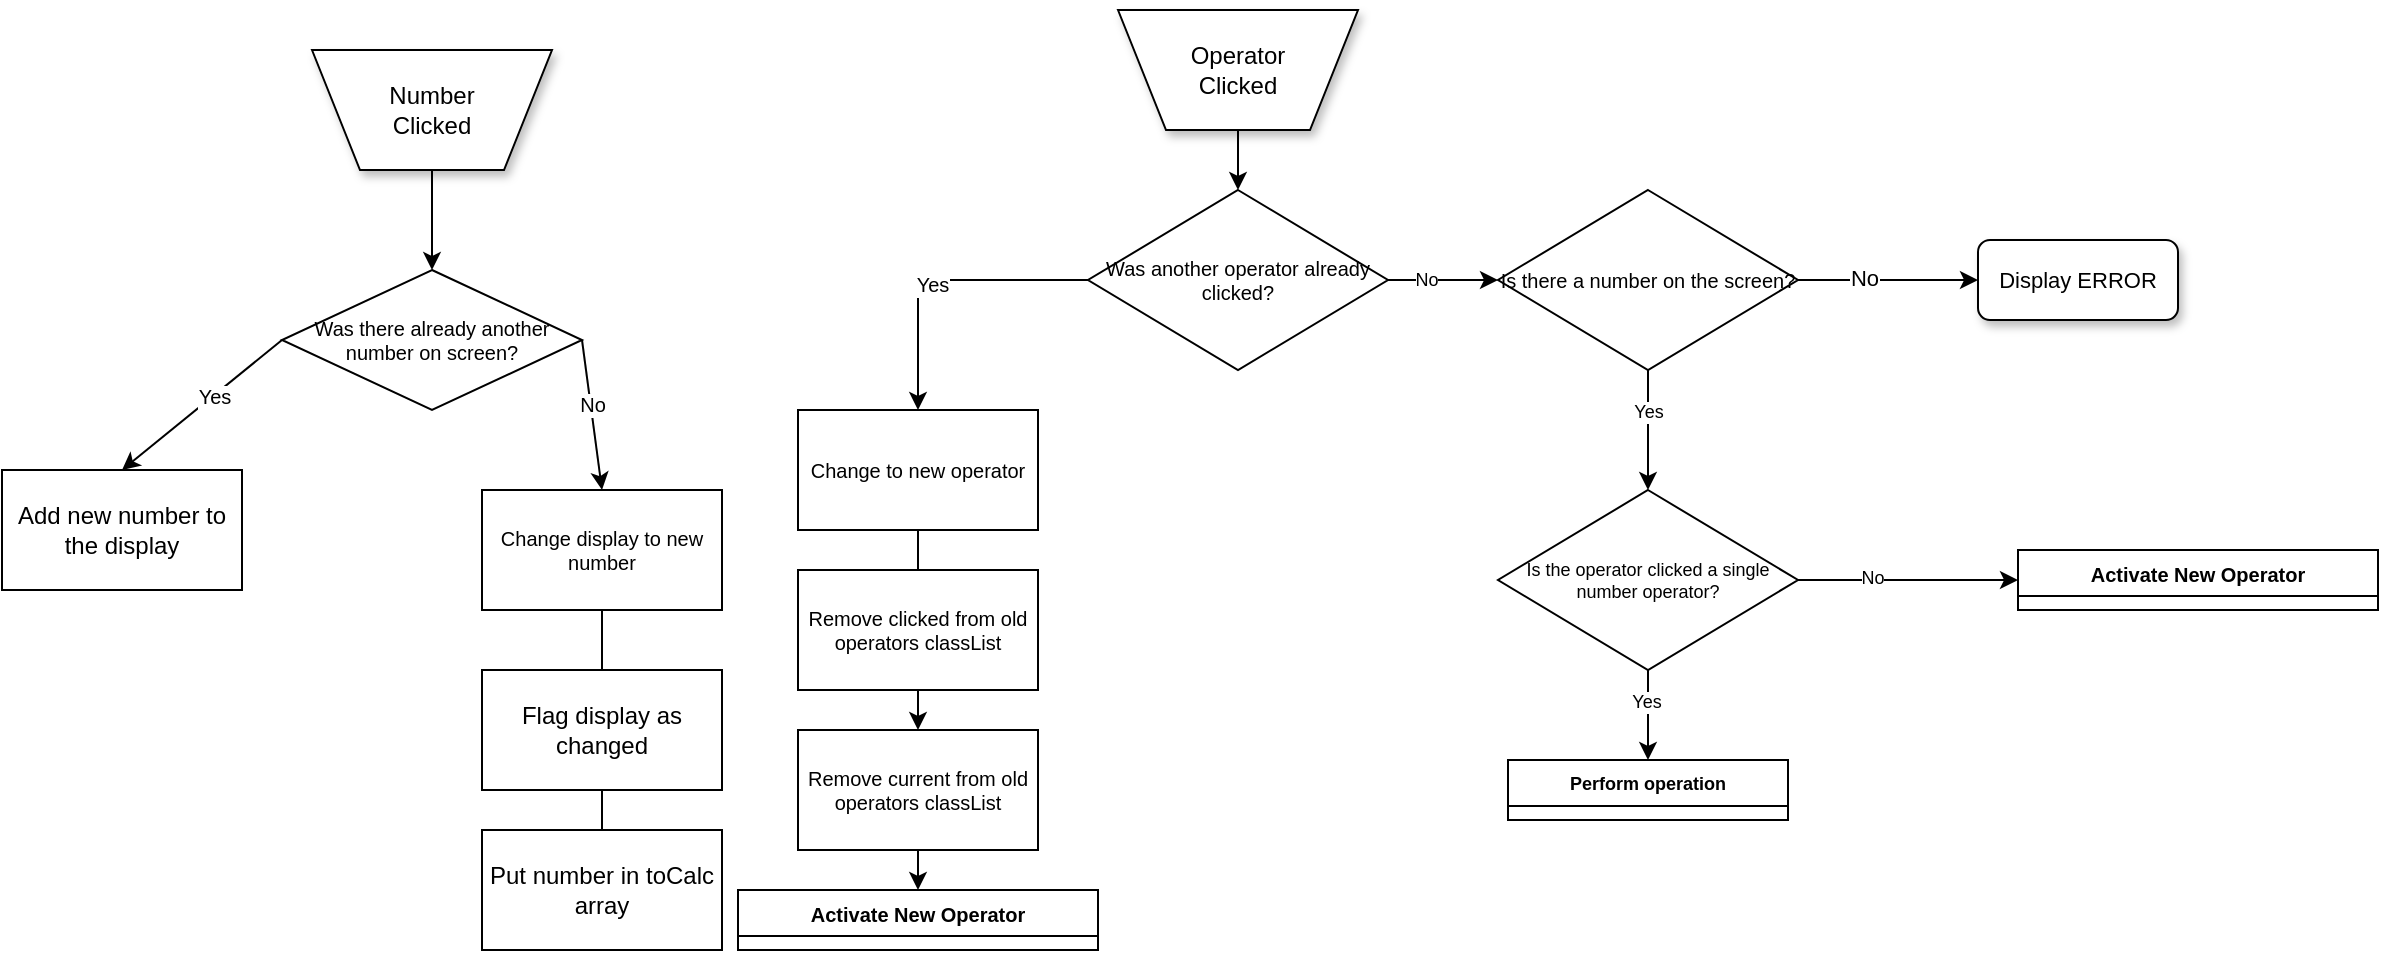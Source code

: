 <mxfile version="20.7.4" type="github">
  <diagram name="Page-1" id="edf60f1a-56cd-e834-aa8a-f176f3a09ee4">
    <mxGraphModel dx="1378" dy="795" grid="0" gridSize="10" guides="1" tooltips="1" connect="1" arrows="1" fold="1" page="1" pageScale="1" pageWidth="1100" pageHeight="850" background="none" math="0" shadow="0">
      <root>
        <mxCell id="0" />
        <mxCell id="1" parent="0" />
        <mxCell id="Vs-fL6fA8awQTauuGviB-27" style="edgeStyle=orthogonalEdgeStyle;rounded=0;orthogonalLoop=1;jettySize=auto;html=1;exitX=0.5;exitY=1;exitDx=0;exitDy=0;entryX=0.5;entryY=0;entryDx=0;entryDy=0;fontFamily=Helvetica;fontSize=11;" edge="1" parent="1" source="VzjLReBIxwQ-Byek0vGd-7" target="Vs-fL6fA8awQTauuGviB-2">
          <mxGeometry relative="1" as="geometry" />
        </mxCell>
        <mxCell id="VzjLReBIxwQ-Byek0vGd-7" value="&lt;div&gt;Operator&lt;br&gt;&lt;/div&gt;&lt;div&gt;Clicked&lt;/div&gt;" style="shape=trapezoid;html=1;rounded=0;shadow=1;labelBackgroundColor=none;strokeWidth=1;fontFamily=Helvetica;fontSize=12;align=center;flipV=1;whiteSpace=wrap;" parent="1" vertex="1">
          <mxGeometry x="820" y="10" width="120" height="60" as="geometry" />
        </mxCell>
        <mxCell id="Vs-fL6fA8awQTauuGviB-4" style="edgeStyle=orthogonalEdgeStyle;rounded=0;orthogonalLoop=1;jettySize=auto;html=1;exitX=0;exitY=0.5;exitDx=0;exitDy=0;entryX=0.5;entryY=0;entryDx=0;entryDy=0;fontFamily=Helvetica;fontSize=10;" edge="1" parent="1" source="Vs-fL6fA8awQTauuGviB-2" target="Vs-fL6fA8awQTauuGviB-3">
          <mxGeometry relative="1" as="geometry" />
        </mxCell>
        <mxCell id="Vs-fL6fA8awQTauuGviB-5" value="Yes" style="edgeLabel;html=1;align=center;verticalAlign=middle;resizable=0;points=[];fontSize=10;fontFamily=Helvetica;" vertex="1" connectable="0" parent="Vs-fL6fA8awQTauuGviB-4">
          <mxGeometry x="0.04" y="2" relative="1" as="geometry">
            <mxPoint as="offset" />
          </mxGeometry>
        </mxCell>
        <mxCell id="Vs-fL6fA8awQTauuGviB-30" style="edgeStyle=orthogonalEdgeStyle;rounded=0;orthogonalLoop=1;jettySize=auto;html=1;exitX=1;exitY=0.5;exitDx=0;exitDy=0;fontFamily=Helvetica;fontSize=9;movable=1;resizable=1;rotatable=1;deletable=1;editable=1;connectable=1;entryX=0;entryY=0.5;entryDx=0;entryDy=0;" edge="1" parent="1" source="Vs-fL6fA8awQTauuGviB-2" target="Vs-fL6fA8awQTauuGviB-15">
          <mxGeometry relative="1" as="geometry">
            <mxPoint x="980" y="170" as="targetPoint" />
          </mxGeometry>
        </mxCell>
        <mxCell id="Vs-fL6fA8awQTauuGviB-31" value="No" style="edgeLabel;html=1;align=center;verticalAlign=middle;resizable=0;points=[];fontSize=9;fontFamily=Helvetica;" vertex="1" connectable="0" parent="Vs-fL6fA8awQTauuGviB-30">
          <mxGeometry x="-0.333" relative="1" as="geometry">
            <mxPoint as="offset" />
          </mxGeometry>
        </mxCell>
        <mxCell id="Vs-fL6fA8awQTauuGviB-2" value="Was another operator already clicked?" style="rhombus;whiteSpace=wrap;html=1;fontFamily=Helvetica;fontSize=10;" vertex="1" parent="1">
          <mxGeometry x="805" y="100" width="150" height="90" as="geometry" />
        </mxCell>
        <mxCell id="Vs-fL6fA8awQTauuGviB-3" value="Change to new operator" style="rounded=0;whiteSpace=wrap;html=1;fontFamily=Helvetica;fontSize=10;" vertex="1" parent="1">
          <mxGeometry x="660" y="210" width="120" height="60" as="geometry" />
        </mxCell>
        <mxCell id="Vs-fL6fA8awQTauuGviB-13" style="edgeStyle=orthogonalEdgeStyle;rounded=0;orthogonalLoop=1;jettySize=auto;html=1;exitX=0.5;exitY=1;exitDx=0;exitDy=0;entryX=0.5;entryY=0;entryDx=0;entryDy=0;fontFamily=Helvetica;fontSize=10;" edge="1" parent="1" source="Vs-fL6fA8awQTauuGviB-6" target="Vs-fL6fA8awQTauuGviB-9">
          <mxGeometry relative="1" as="geometry" />
        </mxCell>
        <mxCell id="Vs-fL6fA8awQTauuGviB-6" value="Remove clicked from old operators classList" style="rounded=0;whiteSpace=wrap;html=1;fontFamily=Helvetica;fontSize=10;" vertex="1" parent="1">
          <mxGeometry x="660" y="290" width="120" height="60" as="geometry" />
        </mxCell>
        <mxCell id="Vs-fL6fA8awQTauuGviB-14" style="edgeStyle=orthogonalEdgeStyle;rounded=0;orthogonalLoop=1;jettySize=auto;html=1;exitX=0.5;exitY=1;exitDx=0;exitDy=0;entryX=0.5;entryY=0;entryDx=0;entryDy=0;fontFamily=Helvetica;fontSize=10;" edge="1" parent="1" source="Vs-fL6fA8awQTauuGviB-9" target="Vs-fL6fA8awQTauuGviB-10">
          <mxGeometry relative="1" as="geometry" />
        </mxCell>
        <mxCell id="Vs-fL6fA8awQTauuGviB-9" value="Remove current from old operators classList" style="rounded=0;whiteSpace=wrap;html=1;fontFamily=Helvetica;fontSize=10;" vertex="1" parent="1">
          <mxGeometry x="660" y="370" width="120" height="60" as="geometry" />
        </mxCell>
        <mxCell id="Vs-fL6fA8awQTauuGviB-10" value="Activate New Operator" style="swimlane;whiteSpace=wrap;html=1;fontFamily=Helvetica;fontSize=10;" vertex="1" collapsed="1" parent="1">
          <mxGeometry x="630" y="450" width="180" height="30" as="geometry">
            <mxRectangle x="870" y="270" width="200" height="370" as="alternateBounds" />
          </mxGeometry>
        </mxCell>
        <mxCell id="VzjLReBIxwQ-Byek0vGd-8" value="Highlight operator button" style="rounded=0;whiteSpace=wrap;html=1;fontFamily=Helvetica;fontSize=12;" parent="Vs-fL6fA8awQTauuGviB-10" vertex="1">
          <mxGeometry x="40" y="40" width="120" height="60" as="geometry" />
        </mxCell>
        <mxCell id="VzjLReBIxwQ-Byek0vGd-9" value="Add clicked to classList" style="rounded=0;whiteSpace=wrap;html=1;fontFamily=Helvetica;fontSize=12;" parent="Vs-fL6fA8awQTauuGviB-10" vertex="1">
          <mxGeometry x="40" y="120" width="120" height="60" as="geometry" />
        </mxCell>
        <mxCell id="VzjLReBIxwQ-Byek0vGd-10" value="Add current to classList?" style="rounded=0;whiteSpace=wrap;html=1;fontFamily=Helvetica;fontSize=12;" parent="Vs-fL6fA8awQTauuGviB-10" vertex="1">
          <mxGeometry x="40" y="190" width="120" height="60" as="geometry" />
        </mxCell>
        <mxCell id="Vs-fL6fA8awQTauuGviB-11" value="Put operator in toCalc array" style="rounded=0;whiteSpace=wrap;html=1;fontFamily=Helvetica;fontSize=12;" vertex="1" parent="Vs-fL6fA8awQTauuGviB-10">
          <mxGeometry x="40" y="260" width="120" height="60" as="geometry" />
        </mxCell>
        <mxCell id="Vs-fL6fA8awQTauuGviB-12" value="" style="endArrow=none;html=1;rounded=0;fontFamily=Helvetica;fontSize=10;entryX=0.5;entryY=1;entryDx=0;entryDy=0;" edge="1" parent="1" source="Vs-fL6fA8awQTauuGviB-6" target="Vs-fL6fA8awQTauuGviB-3">
          <mxGeometry width="50" height="50" relative="1" as="geometry">
            <mxPoint x="600" y="330" as="sourcePoint" />
            <mxPoint x="650" y="280" as="targetPoint" />
          </mxGeometry>
        </mxCell>
        <mxCell id="Vs-fL6fA8awQTauuGviB-19" style="edgeStyle=orthogonalEdgeStyle;rounded=0;orthogonalLoop=1;jettySize=auto;html=1;exitX=1;exitY=0.5;exitDx=0;exitDy=0;entryX=0;entryY=0.5;entryDx=0;entryDy=0;fontFamily=Helvetica;fontSize=11;" edge="1" parent="1" source="Vs-fL6fA8awQTauuGviB-15" target="Vs-fL6fA8awQTauuGviB-18">
          <mxGeometry relative="1" as="geometry" />
        </mxCell>
        <mxCell id="Vs-fL6fA8awQTauuGviB-20" value="No" style="edgeLabel;html=1;align=center;verticalAlign=middle;resizable=0;points=[];fontSize=11;fontFamily=Helvetica;" vertex="1" connectable="0" parent="Vs-fL6fA8awQTauuGviB-19">
          <mxGeometry x="-0.277" relative="1" as="geometry">
            <mxPoint y="-1" as="offset" />
          </mxGeometry>
        </mxCell>
        <mxCell id="Vs-fL6fA8awQTauuGviB-26" style="edgeStyle=orthogonalEdgeStyle;rounded=0;orthogonalLoop=1;jettySize=auto;html=1;exitX=0.5;exitY=1;exitDx=0;exitDy=0;fontFamily=Helvetica;fontSize=11;entryX=0.5;entryY=0;entryDx=0;entryDy=0;" edge="1" parent="1" source="Vs-fL6fA8awQTauuGviB-15" target="Vs-fL6fA8awQTauuGviB-29">
          <mxGeometry relative="1" as="geometry">
            <mxPoint x="1170" y="250" as="targetPoint" />
          </mxGeometry>
        </mxCell>
        <mxCell id="Vs-fL6fA8awQTauuGviB-34" value="Yes" style="edgeLabel;html=1;align=center;verticalAlign=middle;resizable=0;points=[];fontSize=9;fontFamily=Helvetica;" vertex="1" connectable="0" parent="Vs-fL6fA8awQTauuGviB-26">
          <mxGeometry x="-0.314" relative="1" as="geometry">
            <mxPoint as="offset" />
          </mxGeometry>
        </mxCell>
        <mxCell id="Vs-fL6fA8awQTauuGviB-15" value="Is there a number on the screen?" style="rhombus;whiteSpace=wrap;html=1;fontFamily=Helvetica;fontSize=10;" vertex="1" parent="1">
          <mxGeometry x="1010" y="100" width="150" height="90" as="geometry" />
        </mxCell>
        <mxCell id="Vs-fL6fA8awQTauuGviB-18" value="Display ERROR" style="rounded=1;whiteSpace=wrap;html=1;shadow=1;labelBackgroundColor=none;strokeWidth=1;fontFamily=Helvetica;fontSize=11;align=center;" vertex="1" parent="1">
          <mxGeometry x="1250" y="125" width="100" height="40" as="geometry" />
        </mxCell>
        <mxCell id="Vs-fL6fA8awQTauuGviB-21" value="Activate New Operator" style="swimlane;whiteSpace=wrap;html=1;fontFamily=Helvetica;fontSize=10;" vertex="1" collapsed="1" parent="1">
          <mxGeometry x="1270" y="280" width="180" height="30" as="geometry">
            <mxRectangle x="1270" y="280" width="200" height="370" as="alternateBounds" />
          </mxGeometry>
        </mxCell>
        <mxCell id="Vs-fL6fA8awQTauuGviB-22" value="Highlight operator button" style="rounded=0;whiteSpace=wrap;html=1;fontFamily=Helvetica;fontSize=12;" vertex="1" parent="Vs-fL6fA8awQTauuGviB-21">
          <mxGeometry x="40" y="40" width="120" height="60" as="geometry" />
        </mxCell>
        <mxCell id="Vs-fL6fA8awQTauuGviB-23" value="Add clicked to classList" style="rounded=0;whiteSpace=wrap;html=1;fontFamily=Helvetica;fontSize=12;" vertex="1" parent="Vs-fL6fA8awQTauuGviB-21">
          <mxGeometry x="40" y="120" width="120" height="60" as="geometry" />
        </mxCell>
        <mxCell id="Vs-fL6fA8awQTauuGviB-24" value="Add current to classList?" style="rounded=0;whiteSpace=wrap;html=1;fontFamily=Helvetica;fontSize=12;" vertex="1" parent="Vs-fL6fA8awQTauuGviB-21">
          <mxGeometry x="40" y="190" width="120" height="60" as="geometry" />
        </mxCell>
        <mxCell id="Vs-fL6fA8awQTauuGviB-25" value="Put operator in toCalc array" style="rounded=0;whiteSpace=wrap;html=1;fontFamily=Helvetica;fontSize=12;" vertex="1" parent="Vs-fL6fA8awQTauuGviB-21">
          <mxGeometry x="40" y="260" width="120" height="60" as="geometry" />
        </mxCell>
        <mxCell id="Vs-fL6fA8awQTauuGviB-36" style="edgeStyle=orthogonalEdgeStyle;rounded=0;orthogonalLoop=1;jettySize=auto;html=1;exitX=0.5;exitY=1;exitDx=0;exitDy=0;entryX=0.5;entryY=0;entryDx=0;entryDy=0;fontFamily=Helvetica;fontSize=9;" edge="1" parent="1" source="Vs-fL6fA8awQTauuGviB-29" target="Vs-fL6fA8awQTauuGviB-35">
          <mxGeometry relative="1" as="geometry" />
        </mxCell>
        <mxCell id="Vs-fL6fA8awQTauuGviB-45" value="Yes" style="edgeLabel;html=1;align=center;verticalAlign=middle;resizable=0;points=[];fontSize=9;fontFamily=Helvetica;" vertex="1" connectable="0" parent="Vs-fL6fA8awQTauuGviB-36">
          <mxGeometry x="-0.316" y="-1" relative="1" as="geometry">
            <mxPoint as="offset" />
          </mxGeometry>
        </mxCell>
        <mxCell id="Vs-fL6fA8awQTauuGviB-43" style="edgeStyle=orthogonalEdgeStyle;rounded=0;orthogonalLoop=1;jettySize=auto;html=1;exitX=1;exitY=0.5;exitDx=0;exitDy=0;entryX=0;entryY=0.5;entryDx=0;entryDy=0;fontFamily=Helvetica;fontSize=9;" edge="1" parent="1" source="Vs-fL6fA8awQTauuGviB-29" target="Vs-fL6fA8awQTauuGviB-21">
          <mxGeometry relative="1" as="geometry" />
        </mxCell>
        <mxCell id="Vs-fL6fA8awQTauuGviB-44" value="No" style="edgeLabel;html=1;align=center;verticalAlign=middle;resizable=0;points=[];fontSize=9;fontFamily=Helvetica;" vertex="1" connectable="0" parent="Vs-fL6fA8awQTauuGviB-43">
          <mxGeometry x="-0.327" y="1" relative="1" as="geometry">
            <mxPoint as="offset" />
          </mxGeometry>
        </mxCell>
        <mxCell id="Vs-fL6fA8awQTauuGviB-29" value="Is the operator clicked a single number operator?" style="rhombus;whiteSpace=wrap;html=1;fontFamily=Helvetica;fontSize=9;" vertex="1" parent="1">
          <mxGeometry x="1010" y="250" width="150" height="90" as="geometry" />
        </mxCell>
        <mxCell id="Vs-fL6fA8awQTauuGviB-35" value="Perform operation" style="swimlane;whiteSpace=wrap;html=1;fontFamily=Helvetica;fontSize=9;" vertex="1" collapsed="1" parent="1">
          <mxGeometry x="1015" y="385" width="140" height="30" as="geometry">
            <mxRectangle x="985" y="380" width="195" height="320" as="alternateBounds" />
          </mxGeometry>
        </mxCell>
        <mxCell id="Vs-fL6fA8awQTauuGviB-38" value="Send number and operator to calculate" style="rounded=0;whiteSpace=wrap;html=1;fontFamily=Helvetica;fontSize=9;" vertex="1" parent="Vs-fL6fA8awQTauuGviB-35">
          <mxGeometry x="40" y="30" width="120" height="60" as="geometry" />
        </mxCell>
        <mxCell id="Vs-fL6fA8awQTauuGviB-40" value="Display answer on screen" style="rounded=0;whiteSpace=wrap;html=1;fontFamily=Helvetica;fontSize=9;" vertex="1" parent="Vs-fL6fA8awQTauuGviB-35">
          <mxGeometry x="40" y="100" width="120" height="60" as="geometry" />
        </mxCell>
        <mxCell id="Vs-fL6fA8awQTauuGviB-41" value="Add answer to toCalc" style="rounded=0;whiteSpace=wrap;html=1;fontFamily=Helvetica;fontSize=9;" vertex="1" parent="Vs-fL6fA8awQTauuGviB-35">
          <mxGeometry x="40" y="240" width="120" height="60" as="geometry" />
        </mxCell>
        <mxCell id="Vs-fL6fA8awQTauuGviB-42" value="Clear toCalc" style="rounded=0;whiteSpace=wrap;html=1;fontFamily=Helvetica;fontSize=9;" vertex="1" parent="Vs-fL6fA8awQTauuGviB-35">
          <mxGeometry x="40" y="170" width="120" height="60" as="geometry" />
        </mxCell>
        <mxCell id="VzjLReBIxwQ-Byek0vGd-2" value="&lt;div&gt;Number &lt;br&gt;&lt;/div&gt;&lt;div&gt;Clicked&lt;/div&gt;" style="shape=trapezoid;html=1;rounded=0;shadow=1;labelBackgroundColor=none;strokeWidth=1;fontFamily=Helvetica;fontSize=12;align=center;flipV=1;whiteSpace=wrap;" parent="1" vertex="1">
          <mxGeometry x="417" y="30" width="120" height="60" as="geometry" />
        </mxCell>
        <mxCell id="VzjLReBIxwQ-Byek0vGd-3" value="Add new number to the display" style="rounded=0;whiteSpace=wrap;html=1;" parent="1" vertex="1">
          <mxGeometry x="262" y="240" width="120" height="60" as="geometry" />
        </mxCell>
        <mxCell id="VzjLReBIxwQ-Byek0vGd-4" value="Flag display as changed" style="rounded=0;whiteSpace=wrap;html=1;fontFamily=Helvetica;fontSize=12;" parent="1" vertex="1">
          <mxGeometry x="502" y="340" width="120" height="60" as="geometry" />
        </mxCell>
        <mxCell id="VzjLReBIxwQ-Byek0vGd-5" value="Put number in toCalc array" style="rounded=0;whiteSpace=wrap;html=1;fontFamily=Helvetica;fontSize=12;" parent="1" vertex="1">
          <mxGeometry x="502" y="420" width="120" height="60" as="geometry" />
        </mxCell>
        <mxCell id="VzjLReBIxwQ-Byek0vGd-11" value="Was there already another number on screen?" style="rhombus;whiteSpace=wrap;html=1;fontFamily=Helvetica;fontSize=10;" parent="1" vertex="1">
          <mxGeometry x="402" y="140" width="150" height="70" as="geometry" />
        </mxCell>
        <mxCell id="VzjLReBIxwQ-Byek0vGd-12" value="" style="endArrow=classic;html=1;rounded=0;fontFamily=Helvetica;fontSize=10;exitX=0.5;exitY=1;exitDx=0;exitDy=0;entryX=0.5;entryY=0;entryDx=0;entryDy=0;" parent="1" source="VzjLReBIxwQ-Byek0vGd-2" target="VzjLReBIxwQ-Byek0vGd-11" edge="1">
          <mxGeometry width="50" height="50" relative="1" as="geometry">
            <mxPoint x="452" y="310" as="sourcePoint" />
            <mxPoint x="482" y="130" as="targetPoint" />
          </mxGeometry>
        </mxCell>
        <mxCell id="VzjLReBIxwQ-Byek0vGd-13" value="" style="endArrow=classic;html=1;rounded=0;fontFamily=Helvetica;fontSize=10;exitX=0;exitY=0.5;exitDx=0;exitDy=0;entryX=0.5;entryY=0;entryDx=0;entryDy=0;" parent="1" source="VzjLReBIxwQ-Byek0vGd-11" target="VzjLReBIxwQ-Byek0vGd-3" edge="1">
          <mxGeometry width="50" height="50" relative="1" as="geometry">
            <mxPoint x="452" y="310" as="sourcePoint" />
            <mxPoint x="502" y="260" as="targetPoint" />
          </mxGeometry>
        </mxCell>
        <mxCell id="VzjLReBIxwQ-Byek0vGd-14" value="Yes" style="edgeLabel;html=1;align=center;verticalAlign=middle;resizable=0;points=[];fontSize=10;fontFamily=Helvetica;" parent="VzjLReBIxwQ-Byek0vGd-13" vertex="1" connectable="0">
          <mxGeometry x="-0.137" relative="1" as="geometry">
            <mxPoint as="offset" />
          </mxGeometry>
        </mxCell>
        <mxCell id="VzjLReBIxwQ-Byek0vGd-17" value="" style="endArrow=classic;html=1;rounded=0;fontFamily=Helvetica;fontSize=10;exitX=1;exitY=0.5;exitDx=0;exitDy=0;" parent="1" source="VzjLReBIxwQ-Byek0vGd-11" edge="1">
          <mxGeometry width="50" height="50" relative="1" as="geometry">
            <mxPoint x="572" y="235" as="sourcePoint" />
            <mxPoint x="562" y="250" as="targetPoint" />
          </mxGeometry>
        </mxCell>
        <mxCell id="VzjLReBIxwQ-Byek0vGd-18" value="No" style="edgeLabel;html=1;align=center;verticalAlign=middle;resizable=0;points=[];fontSize=10;fontFamily=Helvetica;" parent="VzjLReBIxwQ-Byek0vGd-17" vertex="1" connectable="0">
          <mxGeometry x="-0.137" relative="1" as="geometry">
            <mxPoint as="offset" />
          </mxGeometry>
        </mxCell>
        <mxCell id="VzjLReBIxwQ-Byek0vGd-19" value="Change display to new number" style="rounded=0;whiteSpace=wrap;html=1;fontFamily=Helvetica;fontSize=10;" parent="1" vertex="1">
          <mxGeometry x="502" y="250" width="120" height="60" as="geometry" />
        </mxCell>
        <mxCell id="VzjLReBIxwQ-Byek0vGd-20" value="" style="endArrow=none;html=1;rounded=0;fontFamily=Helvetica;fontSize=10;entryX=0.5;entryY=1;entryDx=0;entryDy=0;exitX=0.5;exitY=0;exitDx=0;exitDy=0;" parent="1" source="VzjLReBIxwQ-Byek0vGd-4" target="VzjLReBIxwQ-Byek0vGd-19" edge="1">
          <mxGeometry width="50" height="50" relative="1" as="geometry">
            <mxPoint x="402" y="330" as="sourcePoint" />
            <mxPoint x="452" y="280" as="targetPoint" />
          </mxGeometry>
        </mxCell>
        <mxCell id="VzjLReBIxwQ-Byek0vGd-21" value="" style="endArrow=none;html=1;rounded=0;fontFamily=Helvetica;fontSize=10;entryX=0.5;entryY=1;entryDx=0;entryDy=0;exitX=0.5;exitY=0;exitDx=0;exitDy=0;" parent="1" source="VzjLReBIxwQ-Byek0vGd-5" target="VzjLReBIxwQ-Byek0vGd-4" edge="1">
          <mxGeometry width="50" height="50" relative="1" as="geometry">
            <mxPoint x="402" y="330" as="sourcePoint" />
            <mxPoint x="452" y="280" as="targetPoint" />
          </mxGeometry>
        </mxCell>
      </root>
    </mxGraphModel>
  </diagram>
</mxfile>
